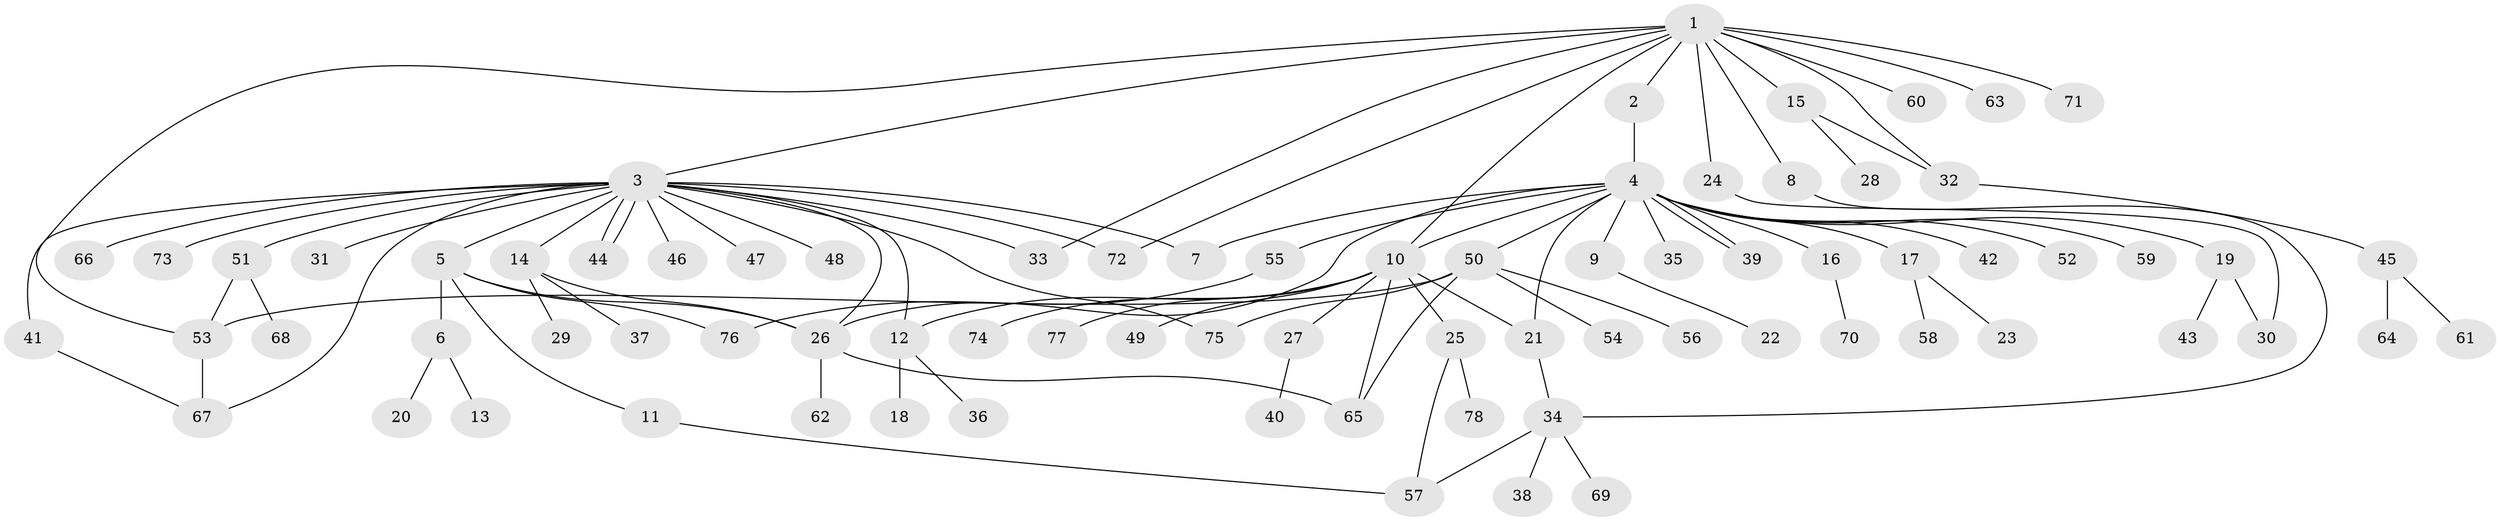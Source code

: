 // Generated by graph-tools (version 1.1) at 2025/35/03/09/25 02:35:23]
// undirected, 78 vertices, 101 edges
graph export_dot {
graph [start="1"]
  node [color=gray90,style=filled];
  1;
  2;
  3;
  4;
  5;
  6;
  7;
  8;
  9;
  10;
  11;
  12;
  13;
  14;
  15;
  16;
  17;
  18;
  19;
  20;
  21;
  22;
  23;
  24;
  25;
  26;
  27;
  28;
  29;
  30;
  31;
  32;
  33;
  34;
  35;
  36;
  37;
  38;
  39;
  40;
  41;
  42;
  43;
  44;
  45;
  46;
  47;
  48;
  49;
  50;
  51;
  52;
  53;
  54;
  55;
  56;
  57;
  58;
  59;
  60;
  61;
  62;
  63;
  64;
  65;
  66;
  67;
  68;
  69;
  70;
  71;
  72;
  73;
  74;
  75;
  76;
  77;
  78;
  1 -- 2;
  1 -- 3;
  1 -- 8;
  1 -- 10;
  1 -- 15;
  1 -- 24;
  1 -- 32;
  1 -- 33;
  1 -- 53;
  1 -- 60;
  1 -- 63;
  1 -- 71;
  1 -- 72;
  2 -- 4;
  3 -- 5;
  3 -- 7;
  3 -- 12;
  3 -- 14;
  3 -- 26;
  3 -- 31;
  3 -- 33;
  3 -- 41;
  3 -- 44;
  3 -- 44;
  3 -- 46;
  3 -- 47;
  3 -- 48;
  3 -- 51;
  3 -- 66;
  3 -- 67;
  3 -- 72;
  3 -- 73;
  3 -- 75;
  4 -- 7;
  4 -- 9;
  4 -- 10;
  4 -- 16;
  4 -- 17;
  4 -- 19;
  4 -- 21;
  4 -- 26;
  4 -- 35;
  4 -- 39;
  4 -- 39;
  4 -- 42;
  4 -- 50;
  4 -- 52;
  4 -- 55;
  4 -- 59;
  5 -- 6;
  5 -- 11;
  5 -- 26;
  5 -- 76;
  6 -- 13;
  6 -- 20;
  8 -- 34;
  9 -- 22;
  10 -- 12;
  10 -- 21;
  10 -- 25;
  10 -- 27;
  10 -- 49;
  10 -- 65;
  10 -- 74;
  10 -- 77;
  11 -- 57;
  12 -- 18;
  12 -- 36;
  14 -- 26;
  14 -- 29;
  14 -- 37;
  15 -- 28;
  15 -- 32;
  16 -- 70;
  17 -- 23;
  17 -- 58;
  19 -- 30;
  19 -- 43;
  21 -- 34;
  24 -- 30;
  25 -- 57;
  25 -- 78;
  26 -- 62;
  26 -- 65;
  27 -- 40;
  32 -- 45;
  34 -- 38;
  34 -- 57;
  34 -- 69;
  41 -- 67;
  45 -- 61;
  45 -- 64;
  50 -- 53;
  50 -- 54;
  50 -- 56;
  50 -- 65;
  50 -- 75;
  51 -- 53;
  51 -- 68;
  53 -- 67;
  55 -- 76;
}
